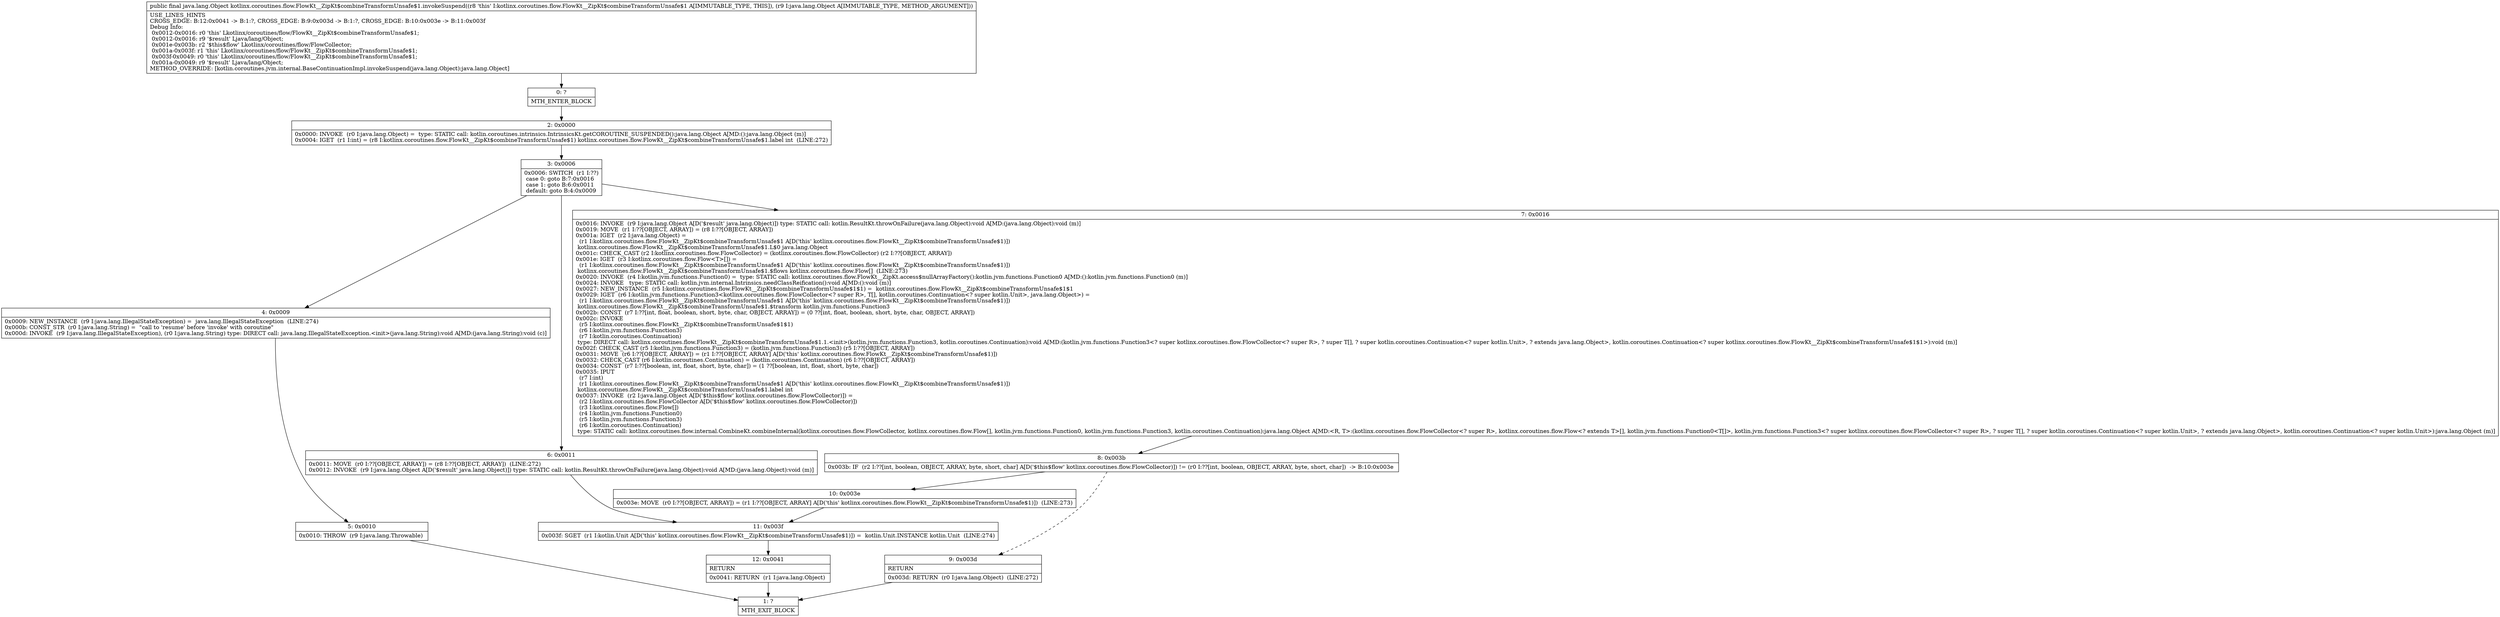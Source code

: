 digraph "CFG forkotlinx.coroutines.flow.FlowKt__ZipKt$combineTransformUnsafe$1.invokeSuspend(Ljava\/lang\/Object;)Ljava\/lang\/Object;" {
Node_0 [shape=record,label="{0\:\ ?|MTH_ENTER_BLOCK\l}"];
Node_2 [shape=record,label="{2\:\ 0x0000|0x0000: INVOKE  (r0 I:java.lang.Object) =  type: STATIC call: kotlin.coroutines.intrinsics.IntrinsicsKt.getCOROUTINE_SUSPENDED():java.lang.Object A[MD:():java.lang.Object (m)]\l0x0004: IGET  (r1 I:int) = (r8 I:kotlinx.coroutines.flow.FlowKt__ZipKt$combineTransformUnsafe$1) kotlinx.coroutines.flow.FlowKt__ZipKt$combineTransformUnsafe$1.label int  (LINE:272)\l}"];
Node_3 [shape=record,label="{3\:\ 0x0006|0x0006: SWITCH  (r1 I:??)\l case 0: goto B:7:0x0016\l case 1: goto B:6:0x0011\l default: goto B:4:0x0009 \l}"];
Node_4 [shape=record,label="{4\:\ 0x0009|0x0009: NEW_INSTANCE  (r9 I:java.lang.IllegalStateException) =  java.lang.IllegalStateException  (LINE:274)\l0x000b: CONST_STR  (r0 I:java.lang.String) =  \"call to 'resume' before 'invoke' with coroutine\" \l0x000d: INVOKE  (r9 I:java.lang.IllegalStateException), (r0 I:java.lang.String) type: DIRECT call: java.lang.IllegalStateException.\<init\>(java.lang.String):void A[MD:(java.lang.String):void (c)]\l}"];
Node_5 [shape=record,label="{5\:\ 0x0010|0x0010: THROW  (r9 I:java.lang.Throwable) \l}"];
Node_1 [shape=record,label="{1\:\ ?|MTH_EXIT_BLOCK\l}"];
Node_6 [shape=record,label="{6\:\ 0x0011|0x0011: MOVE  (r0 I:??[OBJECT, ARRAY]) = (r8 I:??[OBJECT, ARRAY])  (LINE:272)\l0x0012: INVOKE  (r9 I:java.lang.Object A[D('$result' java.lang.Object)]) type: STATIC call: kotlin.ResultKt.throwOnFailure(java.lang.Object):void A[MD:(java.lang.Object):void (m)]\l}"];
Node_11 [shape=record,label="{11\:\ 0x003f|0x003f: SGET  (r1 I:kotlin.Unit A[D('this' kotlinx.coroutines.flow.FlowKt__ZipKt$combineTransformUnsafe$1)]) =  kotlin.Unit.INSTANCE kotlin.Unit  (LINE:274)\l}"];
Node_12 [shape=record,label="{12\:\ 0x0041|RETURN\l|0x0041: RETURN  (r1 I:java.lang.Object) \l}"];
Node_7 [shape=record,label="{7\:\ 0x0016|0x0016: INVOKE  (r9 I:java.lang.Object A[D('$result' java.lang.Object)]) type: STATIC call: kotlin.ResultKt.throwOnFailure(java.lang.Object):void A[MD:(java.lang.Object):void (m)]\l0x0019: MOVE  (r1 I:??[OBJECT, ARRAY]) = (r8 I:??[OBJECT, ARRAY]) \l0x001a: IGET  (r2 I:java.lang.Object) = \l  (r1 I:kotlinx.coroutines.flow.FlowKt__ZipKt$combineTransformUnsafe$1 A[D('this' kotlinx.coroutines.flow.FlowKt__ZipKt$combineTransformUnsafe$1)])\l kotlinx.coroutines.flow.FlowKt__ZipKt$combineTransformUnsafe$1.L$0 java.lang.Object \l0x001c: CHECK_CAST (r2 I:kotlinx.coroutines.flow.FlowCollector) = (kotlinx.coroutines.flow.FlowCollector) (r2 I:??[OBJECT, ARRAY]) \l0x001e: IGET  (r3 I:kotlinx.coroutines.flow.Flow\<T\>[]) = \l  (r1 I:kotlinx.coroutines.flow.FlowKt__ZipKt$combineTransformUnsafe$1 A[D('this' kotlinx.coroutines.flow.FlowKt__ZipKt$combineTransformUnsafe$1)])\l kotlinx.coroutines.flow.FlowKt__ZipKt$combineTransformUnsafe$1.$flows kotlinx.coroutines.flow.Flow[]  (LINE:273)\l0x0020: INVOKE  (r4 I:kotlin.jvm.functions.Function0) =  type: STATIC call: kotlinx.coroutines.flow.FlowKt__ZipKt.access$nullArrayFactory():kotlin.jvm.functions.Function0 A[MD:():kotlin.jvm.functions.Function0 (m)]\l0x0024: INVOKE   type: STATIC call: kotlin.jvm.internal.Intrinsics.needClassReification():void A[MD:():void (m)]\l0x0027: NEW_INSTANCE  (r5 I:kotlinx.coroutines.flow.FlowKt__ZipKt$combineTransformUnsafe$1$1) =  kotlinx.coroutines.flow.FlowKt__ZipKt$combineTransformUnsafe$1$1 \l0x0029: IGET  (r6 I:kotlin.jvm.functions.Function3\<kotlinx.coroutines.flow.FlowCollector\<? super R\>, T[], kotlin.coroutines.Continuation\<? super kotlin.Unit\>, java.lang.Object\>) = \l  (r1 I:kotlinx.coroutines.flow.FlowKt__ZipKt$combineTransformUnsafe$1 A[D('this' kotlinx.coroutines.flow.FlowKt__ZipKt$combineTransformUnsafe$1)])\l kotlinx.coroutines.flow.FlowKt__ZipKt$combineTransformUnsafe$1.$transform kotlin.jvm.functions.Function3 \l0x002b: CONST  (r7 I:??[int, float, boolean, short, byte, char, OBJECT, ARRAY]) = (0 ??[int, float, boolean, short, byte, char, OBJECT, ARRAY]) \l0x002c: INVOKE  \l  (r5 I:kotlinx.coroutines.flow.FlowKt__ZipKt$combineTransformUnsafe$1$1)\l  (r6 I:kotlin.jvm.functions.Function3)\l  (r7 I:kotlin.coroutines.Continuation)\l type: DIRECT call: kotlinx.coroutines.flow.FlowKt__ZipKt$combineTransformUnsafe$1.1.\<init\>(kotlin.jvm.functions.Function3, kotlin.coroutines.Continuation):void A[MD:(kotlin.jvm.functions.Function3\<? super kotlinx.coroutines.flow.FlowCollector\<? super R\>, ? super T[], ? super kotlin.coroutines.Continuation\<? super kotlin.Unit\>, ? extends java.lang.Object\>, kotlin.coroutines.Continuation\<? super kotlinx.coroutines.flow.FlowKt__ZipKt$combineTransformUnsafe$1$1\>):void (m)]\l0x002f: CHECK_CAST (r5 I:kotlin.jvm.functions.Function3) = (kotlin.jvm.functions.Function3) (r5 I:??[OBJECT, ARRAY]) \l0x0031: MOVE  (r6 I:??[OBJECT, ARRAY]) = (r1 I:??[OBJECT, ARRAY] A[D('this' kotlinx.coroutines.flow.FlowKt__ZipKt$combineTransformUnsafe$1)]) \l0x0032: CHECK_CAST (r6 I:kotlin.coroutines.Continuation) = (kotlin.coroutines.Continuation) (r6 I:??[OBJECT, ARRAY]) \l0x0034: CONST  (r7 I:??[boolean, int, float, short, byte, char]) = (1 ??[boolean, int, float, short, byte, char]) \l0x0035: IPUT  \l  (r7 I:int)\l  (r1 I:kotlinx.coroutines.flow.FlowKt__ZipKt$combineTransformUnsafe$1 A[D('this' kotlinx.coroutines.flow.FlowKt__ZipKt$combineTransformUnsafe$1)])\l kotlinx.coroutines.flow.FlowKt__ZipKt$combineTransformUnsafe$1.label int \l0x0037: INVOKE  (r2 I:java.lang.Object A[D('$this$flow' kotlinx.coroutines.flow.FlowCollector)]) = \l  (r2 I:kotlinx.coroutines.flow.FlowCollector A[D('$this$flow' kotlinx.coroutines.flow.FlowCollector)])\l  (r3 I:kotlinx.coroutines.flow.Flow[])\l  (r4 I:kotlin.jvm.functions.Function0)\l  (r5 I:kotlin.jvm.functions.Function3)\l  (r6 I:kotlin.coroutines.Continuation)\l type: STATIC call: kotlinx.coroutines.flow.internal.CombineKt.combineInternal(kotlinx.coroutines.flow.FlowCollector, kotlinx.coroutines.flow.Flow[], kotlin.jvm.functions.Function0, kotlin.jvm.functions.Function3, kotlin.coroutines.Continuation):java.lang.Object A[MD:\<R, T\>:(kotlinx.coroutines.flow.FlowCollector\<? super R\>, kotlinx.coroutines.flow.Flow\<? extends T\>[], kotlin.jvm.functions.Function0\<T[]\>, kotlin.jvm.functions.Function3\<? super kotlinx.coroutines.flow.FlowCollector\<? super R\>, ? super T[], ? super kotlin.coroutines.Continuation\<? super kotlin.Unit\>, ? extends java.lang.Object\>, kotlin.coroutines.Continuation\<? super kotlin.Unit\>):java.lang.Object (m)]\l}"];
Node_8 [shape=record,label="{8\:\ 0x003b|0x003b: IF  (r2 I:??[int, boolean, OBJECT, ARRAY, byte, short, char] A[D('$this$flow' kotlinx.coroutines.flow.FlowCollector)]) != (r0 I:??[int, boolean, OBJECT, ARRAY, byte, short, char])  \-\> B:10:0x003e \l}"];
Node_9 [shape=record,label="{9\:\ 0x003d|RETURN\l|0x003d: RETURN  (r0 I:java.lang.Object)  (LINE:272)\l}"];
Node_10 [shape=record,label="{10\:\ 0x003e|0x003e: MOVE  (r0 I:??[OBJECT, ARRAY]) = (r1 I:??[OBJECT, ARRAY] A[D('this' kotlinx.coroutines.flow.FlowKt__ZipKt$combineTransformUnsafe$1)])  (LINE:273)\l}"];
MethodNode[shape=record,label="{public final java.lang.Object kotlinx.coroutines.flow.FlowKt__ZipKt$combineTransformUnsafe$1.invokeSuspend((r8 'this' I:kotlinx.coroutines.flow.FlowKt__ZipKt$combineTransformUnsafe$1 A[IMMUTABLE_TYPE, THIS]), (r9 I:java.lang.Object A[IMMUTABLE_TYPE, METHOD_ARGUMENT]))  | USE_LINES_HINTS\lCROSS_EDGE: B:12:0x0041 \-\> B:1:?, CROSS_EDGE: B:9:0x003d \-\> B:1:?, CROSS_EDGE: B:10:0x003e \-\> B:11:0x003f\lDebug Info:\l  0x0012\-0x0016: r0 'this' Lkotlinx\/coroutines\/flow\/FlowKt__ZipKt$combineTransformUnsafe$1;\l  0x0012\-0x0016: r9 '$result' Ljava\/lang\/Object;\l  0x001e\-0x003b: r2 '$this$flow' Lkotlinx\/coroutines\/flow\/FlowCollector;\l  0x001a\-0x003f: r1 'this' Lkotlinx\/coroutines\/flow\/FlowKt__ZipKt$combineTransformUnsafe$1;\l  0x003f\-0x0049: r0 'this' Lkotlinx\/coroutines\/flow\/FlowKt__ZipKt$combineTransformUnsafe$1;\l  0x001a\-0x0049: r9 '$result' Ljava\/lang\/Object;\lMETHOD_OVERRIDE: [kotlin.coroutines.jvm.internal.BaseContinuationImpl.invokeSuspend(java.lang.Object):java.lang.Object]\l}"];
MethodNode -> Node_0;Node_0 -> Node_2;
Node_2 -> Node_3;
Node_3 -> Node_4;
Node_3 -> Node_6;
Node_3 -> Node_7;
Node_4 -> Node_5;
Node_5 -> Node_1;
Node_6 -> Node_11;
Node_11 -> Node_12;
Node_12 -> Node_1;
Node_7 -> Node_8;
Node_8 -> Node_9[style=dashed];
Node_8 -> Node_10;
Node_9 -> Node_1;
Node_10 -> Node_11;
}

